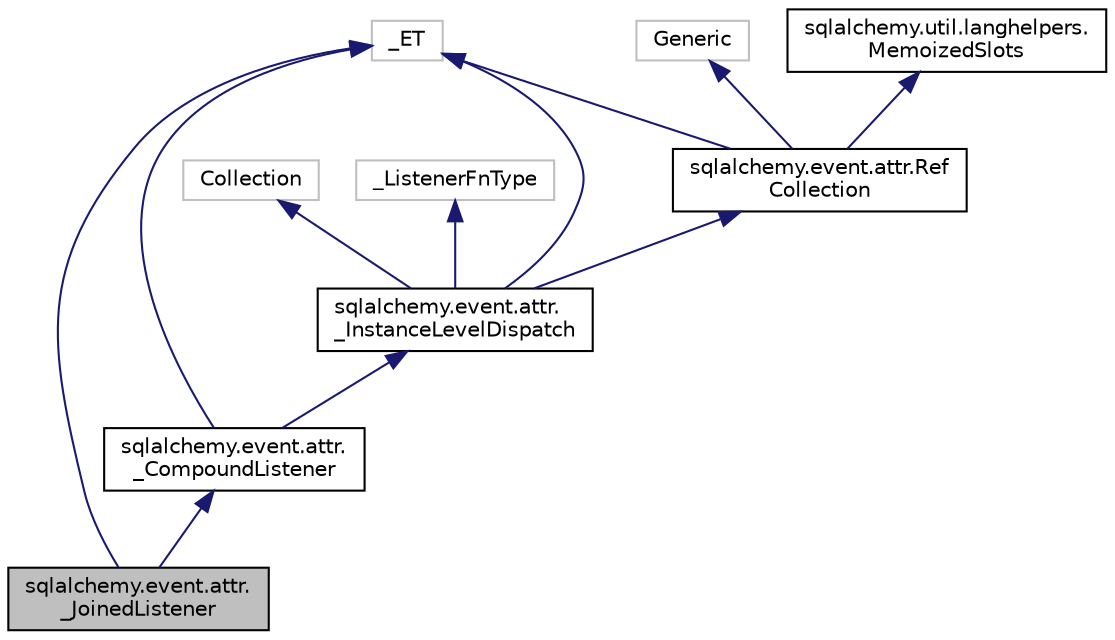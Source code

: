 digraph "sqlalchemy.event.attr._JoinedListener"
{
 // LATEX_PDF_SIZE
  edge [fontname="Helvetica",fontsize="10",labelfontname="Helvetica",labelfontsize="10"];
  node [fontname="Helvetica",fontsize="10",shape=record];
  Node1 [label="sqlalchemy.event.attr.\l_JoinedListener",height=0.2,width=0.4,color="black", fillcolor="grey75", style="filled", fontcolor="black",tooltip=" "];
  Node2 -> Node1 [dir="back",color="midnightblue",fontsize="10",style="solid",fontname="Helvetica"];
  Node2 [label="sqlalchemy.event.attr.\l_CompoundListener",height=0.2,width=0.4,color="black", fillcolor="white", style="filled",URL="$classsqlalchemy_1_1event_1_1attr_1_1__CompoundListener.html",tooltip=" "];
  Node3 -> Node2 [dir="back",color="midnightblue",fontsize="10",style="solid",fontname="Helvetica"];
  Node3 [label="sqlalchemy.event.attr.\l_InstanceLevelDispatch",height=0.2,width=0.4,color="black", fillcolor="white", style="filled",URL="$classsqlalchemy_1_1event_1_1attr_1_1__InstanceLevelDispatch.html",tooltip=" "];
  Node4 -> Node3 [dir="back",color="midnightblue",fontsize="10",style="solid",fontname="Helvetica"];
  Node4 [label="sqlalchemy.event.attr.Ref\lCollection",height=0.2,width=0.4,color="black", fillcolor="white", style="filled",URL="$classsqlalchemy_1_1event_1_1attr_1_1RefCollection.html",tooltip=" "];
  Node5 -> Node4 [dir="back",color="midnightblue",fontsize="10",style="solid",fontname="Helvetica"];
  Node5 [label="sqlalchemy.util.langhelpers.\lMemoizedSlots",height=0.2,width=0.4,color="black", fillcolor="white", style="filled",URL="$classsqlalchemy_1_1util_1_1langhelpers_1_1MemoizedSlots.html",tooltip=" "];
  Node6 -> Node4 [dir="back",color="midnightblue",fontsize="10",style="solid",fontname="Helvetica"];
  Node6 [label="Generic",height=0.2,width=0.4,color="grey75", fillcolor="white", style="filled",tooltip=" "];
  Node7 -> Node4 [dir="back",color="midnightblue",fontsize="10",style="solid",fontname="Helvetica"];
  Node7 [label="_ET",height=0.2,width=0.4,color="grey75", fillcolor="white", style="filled",tooltip=" "];
  Node7 -> Node3 [dir="back",color="midnightblue",fontsize="10",style="solid",fontname="Helvetica"];
  Node8 -> Node3 [dir="back",color="midnightblue",fontsize="10",style="solid",fontname="Helvetica"];
  Node8 [label="Collection",height=0.2,width=0.4,color="grey75", fillcolor="white", style="filled",tooltip=" "];
  Node9 -> Node3 [dir="back",color="midnightblue",fontsize="10",style="solid",fontname="Helvetica"];
  Node9 [label="_ListenerFnType",height=0.2,width=0.4,color="grey75", fillcolor="white", style="filled",tooltip=" "];
  Node7 -> Node2 [dir="back",color="midnightblue",fontsize="10",style="solid",fontname="Helvetica"];
  Node7 -> Node1 [dir="back",color="midnightblue",fontsize="10",style="solid",fontname="Helvetica"];
}
